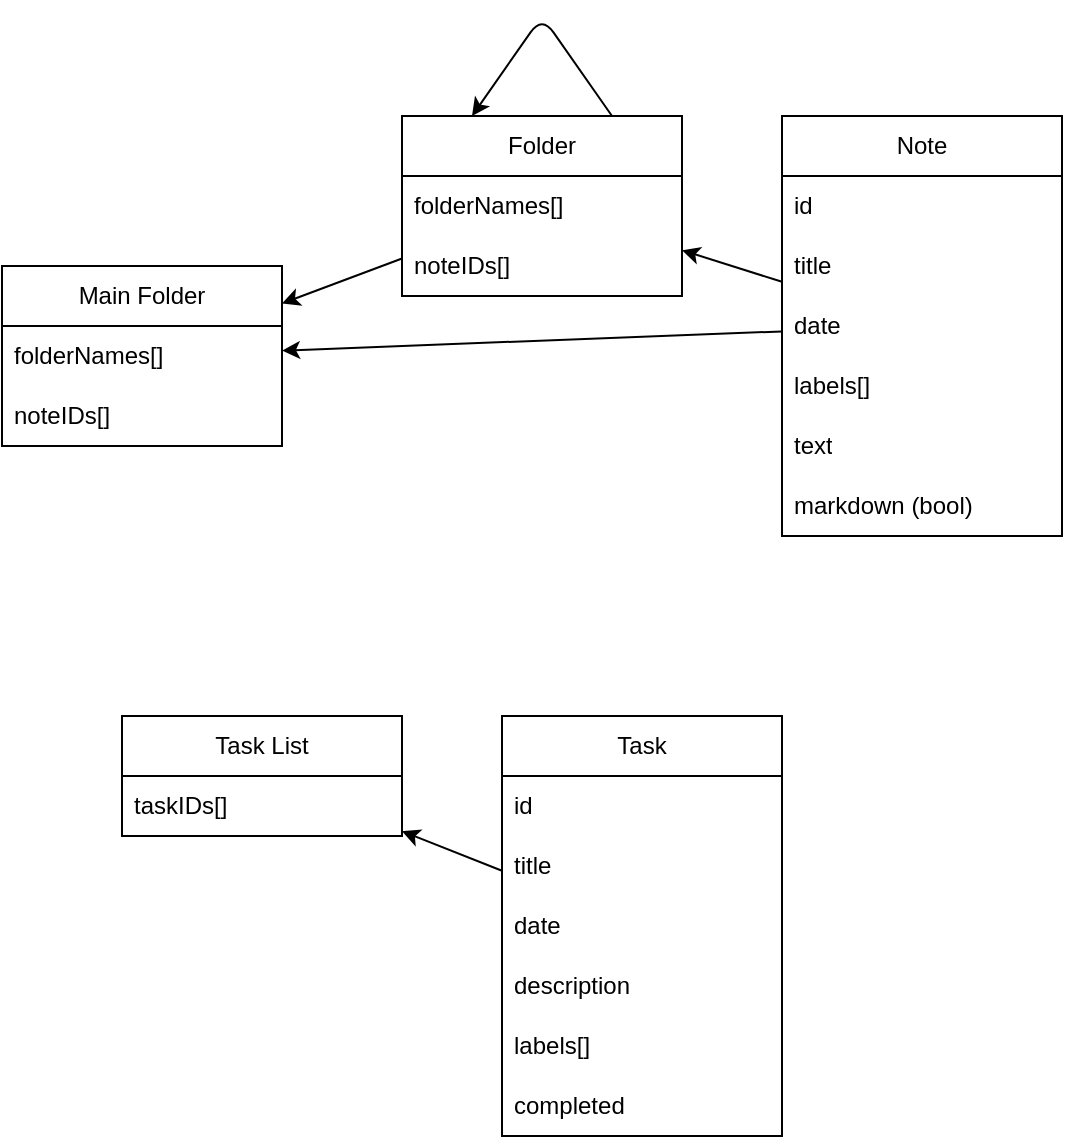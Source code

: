 <mxfile><diagram id="HCMr22HNaZp9-F4OxqYz" name="Page-1"><mxGraphModel dx="301" dy="639" grid="1" gridSize="10" guides="1" tooltips="1" connect="1" arrows="1" fold="1" page="1" pageScale="1" pageWidth="850" pageHeight="1100" math="0" shadow="0"><root><mxCell id="0"/><mxCell id="1" parent="0"/><mxCell id="52" value="Note" style="swimlane;fontStyle=0;childLayout=stackLayout;horizontal=1;startSize=30;horizontalStack=0;resizeParent=1;resizeParentMax=0;resizeLast=0;collapsible=1;marginBottom=0;whiteSpace=wrap;html=1;" parent="1" vertex="1"><mxGeometry x="570" y="200" width="140" height="210" as="geometry"/></mxCell><mxCell id="78" value="id" style="text;strokeColor=none;fillColor=none;align=left;verticalAlign=middle;spacingLeft=4;spacingRight=4;overflow=hidden;points=[[0,0.5],[1,0.5]];portConstraint=eastwest;rotatable=0;whiteSpace=wrap;html=1;" parent="52" vertex="1"><mxGeometry y="30" width="140" height="30" as="geometry"/></mxCell><mxCell id="53" value="title" style="text;strokeColor=none;fillColor=none;align=left;verticalAlign=middle;spacingLeft=4;spacingRight=4;overflow=hidden;points=[[0,0.5],[1,0.5]];portConstraint=eastwest;rotatable=0;whiteSpace=wrap;html=1;" parent="52" vertex="1"><mxGeometry y="60" width="140" height="30" as="geometry"/></mxCell><mxCell id="54" value="date" style="text;strokeColor=none;fillColor=none;align=left;verticalAlign=middle;spacingLeft=4;spacingRight=4;overflow=hidden;points=[[0,0.5],[1,0.5]];portConstraint=eastwest;rotatable=0;whiteSpace=wrap;html=1;" parent="52" vertex="1"><mxGeometry y="90" width="140" height="30" as="geometry"/></mxCell><mxCell id="57" value="labels[]" style="text;strokeColor=none;fillColor=none;align=left;verticalAlign=middle;spacingLeft=4;spacingRight=4;overflow=hidden;points=[[0,0.5],[1,0.5]];portConstraint=eastwest;rotatable=0;whiteSpace=wrap;html=1;" parent="52" vertex="1"><mxGeometry y="120" width="140" height="30" as="geometry"/></mxCell><mxCell id="56" value="text" style="text;strokeColor=none;fillColor=none;align=left;verticalAlign=middle;spacingLeft=4;spacingRight=4;overflow=hidden;points=[[0,0.5],[1,0.5]];portConstraint=eastwest;rotatable=0;whiteSpace=wrap;html=1;" parent="52" vertex="1"><mxGeometry y="150" width="140" height="30" as="geometry"/></mxCell><mxCell id="84" value="markdown (bool)" style="text;strokeColor=none;fillColor=none;align=left;verticalAlign=middle;spacingLeft=4;spacingRight=4;overflow=hidden;points=[[0,0.5],[1,0.5]];portConstraint=eastwest;rotatable=0;whiteSpace=wrap;html=1;" parent="52" vertex="1"><mxGeometry y="180" width="140" height="30" as="geometry"/></mxCell><mxCell id="58" value="Folder" style="swimlane;fontStyle=0;childLayout=stackLayout;horizontal=1;startSize=30;horizontalStack=0;resizeParent=1;resizeParentMax=0;resizeLast=0;collapsible=1;marginBottom=0;whiteSpace=wrap;html=1;" parent="1" vertex="1"><mxGeometry x="380" y="200" width="140" height="90" as="geometry"/></mxCell><mxCell id="59" value="folderNames[]" style="text;strokeColor=none;fillColor=none;align=left;verticalAlign=middle;spacingLeft=4;spacingRight=4;overflow=hidden;points=[[0,0.5],[1,0.5]];portConstraint=eastwest;rotatable=0;whiteSpace=wrap;html=1;" parent="58" vertex="1"><mxGeometry y="30" width="140" height="30" as="geometry"/></mxCell><mxCell id="62" value="noteIDs[]" style="text;strokeColor=none;fillColor=none;align=left;verticalAlign=middle;spacingLeft=4;spacingRight=4;overflow=hidden;points=[[0,0.5],[1,0.5]];portConstraint=eastwest;rotatable=0;whiteSpace=wrap;html=1;" parent="58" vertex="1"><mxGeometry y="60" width="140" height="30" as="geometry"/></mxCell><mxCell id="66" value="" style="endArrow=classic;html=1;" parent="1" source="52" target="58" edge="1"><mxGeometry width="50" height="50" relative="1" as="geometry"><mxPoint x="550" y="220" as="sourcePoint"/><mxPoint x="670" y="310" as="targetPoint"/></mxGeometry></mxCell><mxCell id="67" value="Task List" style="swimlane;fontStyle=0;childLayout=stackLayout;horizontal=1;startSize=30;horizontalStack=0;resizeParent=1;resizeParentMax=0;resizeLast=0;collapsible=1;marginBottom=0;whiteSpace=wrap;html=1;" parent="1" vertex="1"><mxGeometry x="240" y="500" width="140" height="60" as="geometry"><mxRectangle x="100" y="430" width="90" height="30" as="alternateBounds"/></mxGeometry></mxCell><mxCell id="68" value="taskIDs[]" style="text;strokeColor=none;fillColor=none;align=left;verticalAlign=middle;spacingLeft=4;spacingRight=4;overflow=hidden;points=[[0,0.5],[1,0.5]];portConstraint=eastwest;rotatable=0;whiteSpace=wrap;html=1;" parent="67" vertex="1"><mxGeometry y="30" width="140" height="30" as="geometry"/></mxCell><mxCell id="71" value="Task" style="swimlane;fontStyle=0;childLayout=stackLayout;horizontal=1;startSize=30;horizontalStack=0;resizeParent=1;resizeParentMax=0;resizeLast=0;collapsible=1;marginBottom=0;whiteSpace=wrap;html=1;" parent="1" vertex="1"><mxGeometry x="430" y="500" width="140" height="210" as="geometry"/></mxCell><mxCell id="79" value="id" style="text;strokeColor=none;fillColor=none;align=left;verticalAlign=middle;spacingLeft=4;spacingRight=4;overflow=hidden;points=[[0,0.5],[1,0.5]];portConstraint=eastwest;rotatable=0;whiteSpace=wrap;html=1;" parent="71" vertex="1"><mxGeometry y="30" width="140" height="30" as="geometry"/></mxCell><mxCell id="72" value="title" style="text;strokeColor=none;fillColor=none;align=left;verticalAlign=middle;spacingLeft=4;spacingRight=4;overflow=hidden;points=[[0,0.5],[1,0.5]];portConstraint=eastwest;rotatable=0;whiteSpace=wrap;html=1;" parent="71" vertex="1"><mxGeometry y="60" width="140" height="30" as="geometry"/></mxCell><mxCell id="74" value="date" style="text;strokeColor=none;fillColor=none;align=left;verticalAlign=middle;spacingLeft=4;spacingRight=4;overflow=hidden;points=[[0,0.5],[1,0.5]];portConstraint=eastwest;rotatable=0;whiteSpace=wrap;html=1;" parent="71" vertex="1"><mxGeometry y="90" width="140" height="30" as="geometry"/></mxCell><mxCell id="73" value="description" style="text;strokeColor=none;fillColor=none;align=left;verticalAlign=middle;spacingLeft=4;spacingRight=4;overflow=hidden;points=[[0,0.5],[1,0.5]];portConstraint=eastwest;rotatable=0;whiteSpace=wrap;html=1;" parent="71" vertex="1"><mxGeometry y="120" width="140" height="30" as="geometry"/></mxCell><mxCell id="75" value="labels[]" style="text;strokeColor=none;fillColor=none;align=left;verticalAlign=middle;spacingLeft=4;spacingRight=4;overflow=hidden;points=[[0,0.5],[1,0.5]];portConstraint=eastwest;rotatable=0;whiteSpace=wrap;html=1;" parent="71" vertex="1"><mxGeometry y="150" width="140" height="30" as="geometry"/></mxCell><mxCell id="76" value="completed" style="text;strokeColor=none;fillColor=none;align=left;verticalAlign=middle;spacingLeft=4;spacingRight=4;overflow=hidden;points=[[0,0.5],[1,0.5]];portConstraint=eastwest;rotatable=0;whiteSpace=wrap;html=1;" parent="71" vertex="1"><mxGeometry y="180" width="140" height="30" as="geometry"/></mxCell><mxCell id="77" value="" style="endArrow=classic;html=1;" parent="1" source="71" target="67" edge="1"><mxGeometry width="50" height="50" relative="1" as="geometry"><mxPoint x="420" y="470" as="sourcePoint"/><mxPoint x="470" y="420" as="targetPoint"/></mxGeometry></mxCell><mxCell id="80" value="Main Folder" style="swimlane;fontStyle=0;childLayout=stackLayout;horizontal=1;startSize=30;horizontalStack=0;resizeParent=1;resizeParentMax=0;resizeLast=0;collapsible=1;marginBottom=0;whiteSpace=wrap;html=1;" parent="1" vertex="1"><mxGeometry x="180" y="275" width="140" height="90" as="geometry"/></mxCell><mxCell id="81" value="folderNames[]" style="text;strokeColor=none;fillColor=none;align=left;verticalAlign=middle;spacingLeft=4;spacingRight=4;overflow=hidden;points=[[0,0.5],[1,0.5]];portConstraint=eastwest;rotatable=0;whiteSpace=wrap;html=1;" parent="80" vertex="1"><mxGeometry y="30" width="140" height="30" as="geometry"/></mxCell><mxCell id="82" value="noteIDs[]" style="text;strokeColor=none;fillColor=none;align=left;verticalAlign=middle;spacingLeft=4;spacingRight=4;overflow=hidden;points=[[0,0.5],[1,0.5]];portConstraint=eastwest;rotatable=0;whiteSpace=wrap;html=1;" parent="80" vertex="1"><mxGeometry y="60" width="140" height="30" as="geometry"/></mxCell><mxCell id="85" value="" style="endArrow=classic;html=1;" parent="1" source="58" target="80" edge="1"><mxGeometry width="50" height="50" relative="1" as="geometry"><mxPoint x="340" y="320" as="sourcePoint"/><mxPoint x="440" y="410" as="targetPoint"/></mxGeometry></mxCell><mxCell id="87" value="" style="endArrow=classic;html=1;" parent="1" source="52" target="80" edge="1"><mxGeometry width="50" height="50" relative="1" as="geometry"><mxPoint x="460" y="400" as="sourcePoint"/><mxPoint x="510" y="350" as="targetPoint"/></mxGeometry></mxCell><mxCell id="88" value="" style="endArrow=classic;html=1;entryX=0.25;entryY=0;entryDx=0;entryDy=0;exitX=0.75;exitY=0;exitDx=0;exitDy=0;" parent="1" source="58" target="58" edge="1"><mxGeometry width="50" height="50" relative="1" as="geometry"><mxPoint x="520" y="180" as="sourcePoint"/><mxPoint x="490" y="180" as="targetPoint"/><Array as="points"><mxPoint x="450" y="150"/></Array></mxGeometry></mxCell></root></mxGraphModel></diagram></mxfile>